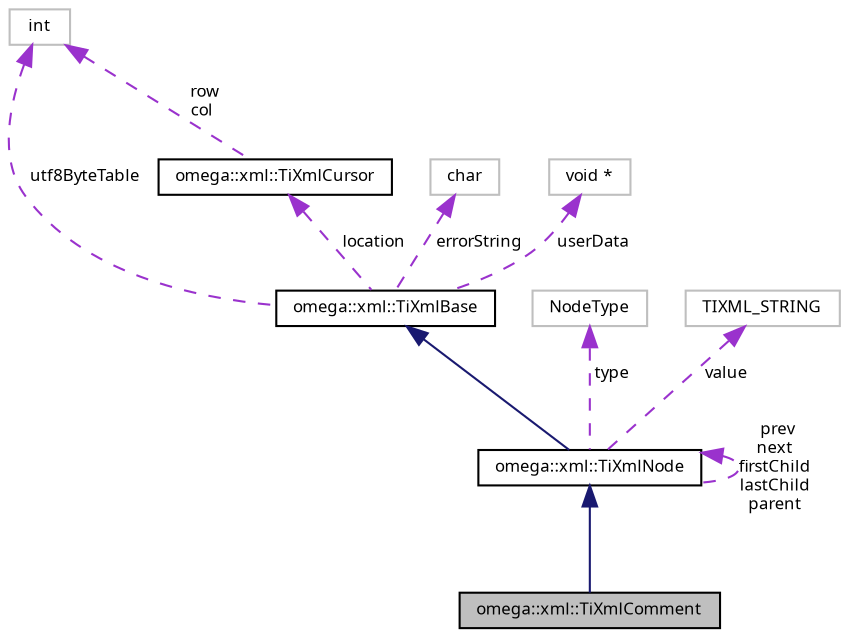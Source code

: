 digraph "omega::xml::TiXmlComment"
{
  bgcolor="transparent";
  edge [fontname="FreeSans.ttf",fontsize="8",labelfontname="FreeSans.ttf",labelfontsize="8"];
  node [fontname="FreeSans.ttf",fontsize="8",shape=record];
  Node1 [label="omega::xml::TiXmlComment",height=0.2,width=0.4,color="black", fillcolor="grey75", style="filled" fontcolor="black"];
  Node2 -> Node1 [dir="back",color="midnightblue",fontsize="8",style="solid",fontname="FreeSans.ttf"];
  Node2 [label="omega::xml::TiXmlNode",height=0.2,width=0.4,color="black",URL="$classomega_1_1xml_1_1_ti_xml_node.html",tooltip="The parent class for everything in the Document Object Model. "];
  Node3 -> Node2 [dir="back",color="midnightblue",fontsize="8",style="solid",fontname="FreeSans.ttf"];
  Node3 [label="omega::xml::TiXmlBase",height=0.2,width=0.4,color="black",URL="$classomega_1_1xml_1_1_ti_xml_base.html",tooltip="TiXmlBase is a base class for every class in TinyXml. "];
  Node4 -> Node3 [dir="back",color="darkorchid3",fontsize="8",style="dashed",label=" location" ,fontname="FreeSans.ttf"];
  Node4 [label="omega::xml::TiXmlCursor",height=0.2,width=0.4,color="black",URL="$structomega_1_1xml_1_1_ti_xml_cursor.html"];
  Node5 -> Node4 [dir="back",color="darkorchid3",fontsize="8",style="dashed",label=" row\ncol" ,fontname="FreeSans.ttf"];
  Node5 [label="int",height=0.2,width=0.4,color="grey75"];
  Node6 -> Node3 [dir="back",color="darkorchid3",fontsize="8",style="dashed",label=" errorString" ,fontname="FreeSans.ttf"];
  Node6 [label="char",height=0.2,width=0.4,color="grey75"];
  Node5 -> Node3 [dir="back",color="darkorchid3",fontsize="8",style="dashed",label=" utf8ByteTable" ,fontname="FreeSans.ttf"];
  Node7 -> Node3 [dir="back",color="darkorchid3",fontsize="8",style="dashed",label=" userData" ,fontname="FreeSans.ttf"];
  Node7 [label="void *",height=0.2,width=0.4,color="grey75"];
  Node8 -> Node2 [dir="back",color="darkorchid3",fontsize="8",style="dashed",label=" type" ,fontname="FreeSans.ttf"];
  Node8 [label="NodeType",height=0.2,width=0.4,color="grey75"];
  Node2 -> Node2 [dir="back",color="darkorchid3",fontsize="8",style="dashed",label=" prev\nnext\nfirstChild\nlastChild\nparent" ,fontname="FreeSans.ttf"];
  Node9 -> Node2 [dir="back",color="darkorchid3",fontsize="8",style="dashed",label=" value" ,fontname="FreeSans.ttf"];
  Node9 [label="TIXML_STRING",height=0.2,width=0.4,color="grey75"];
}
